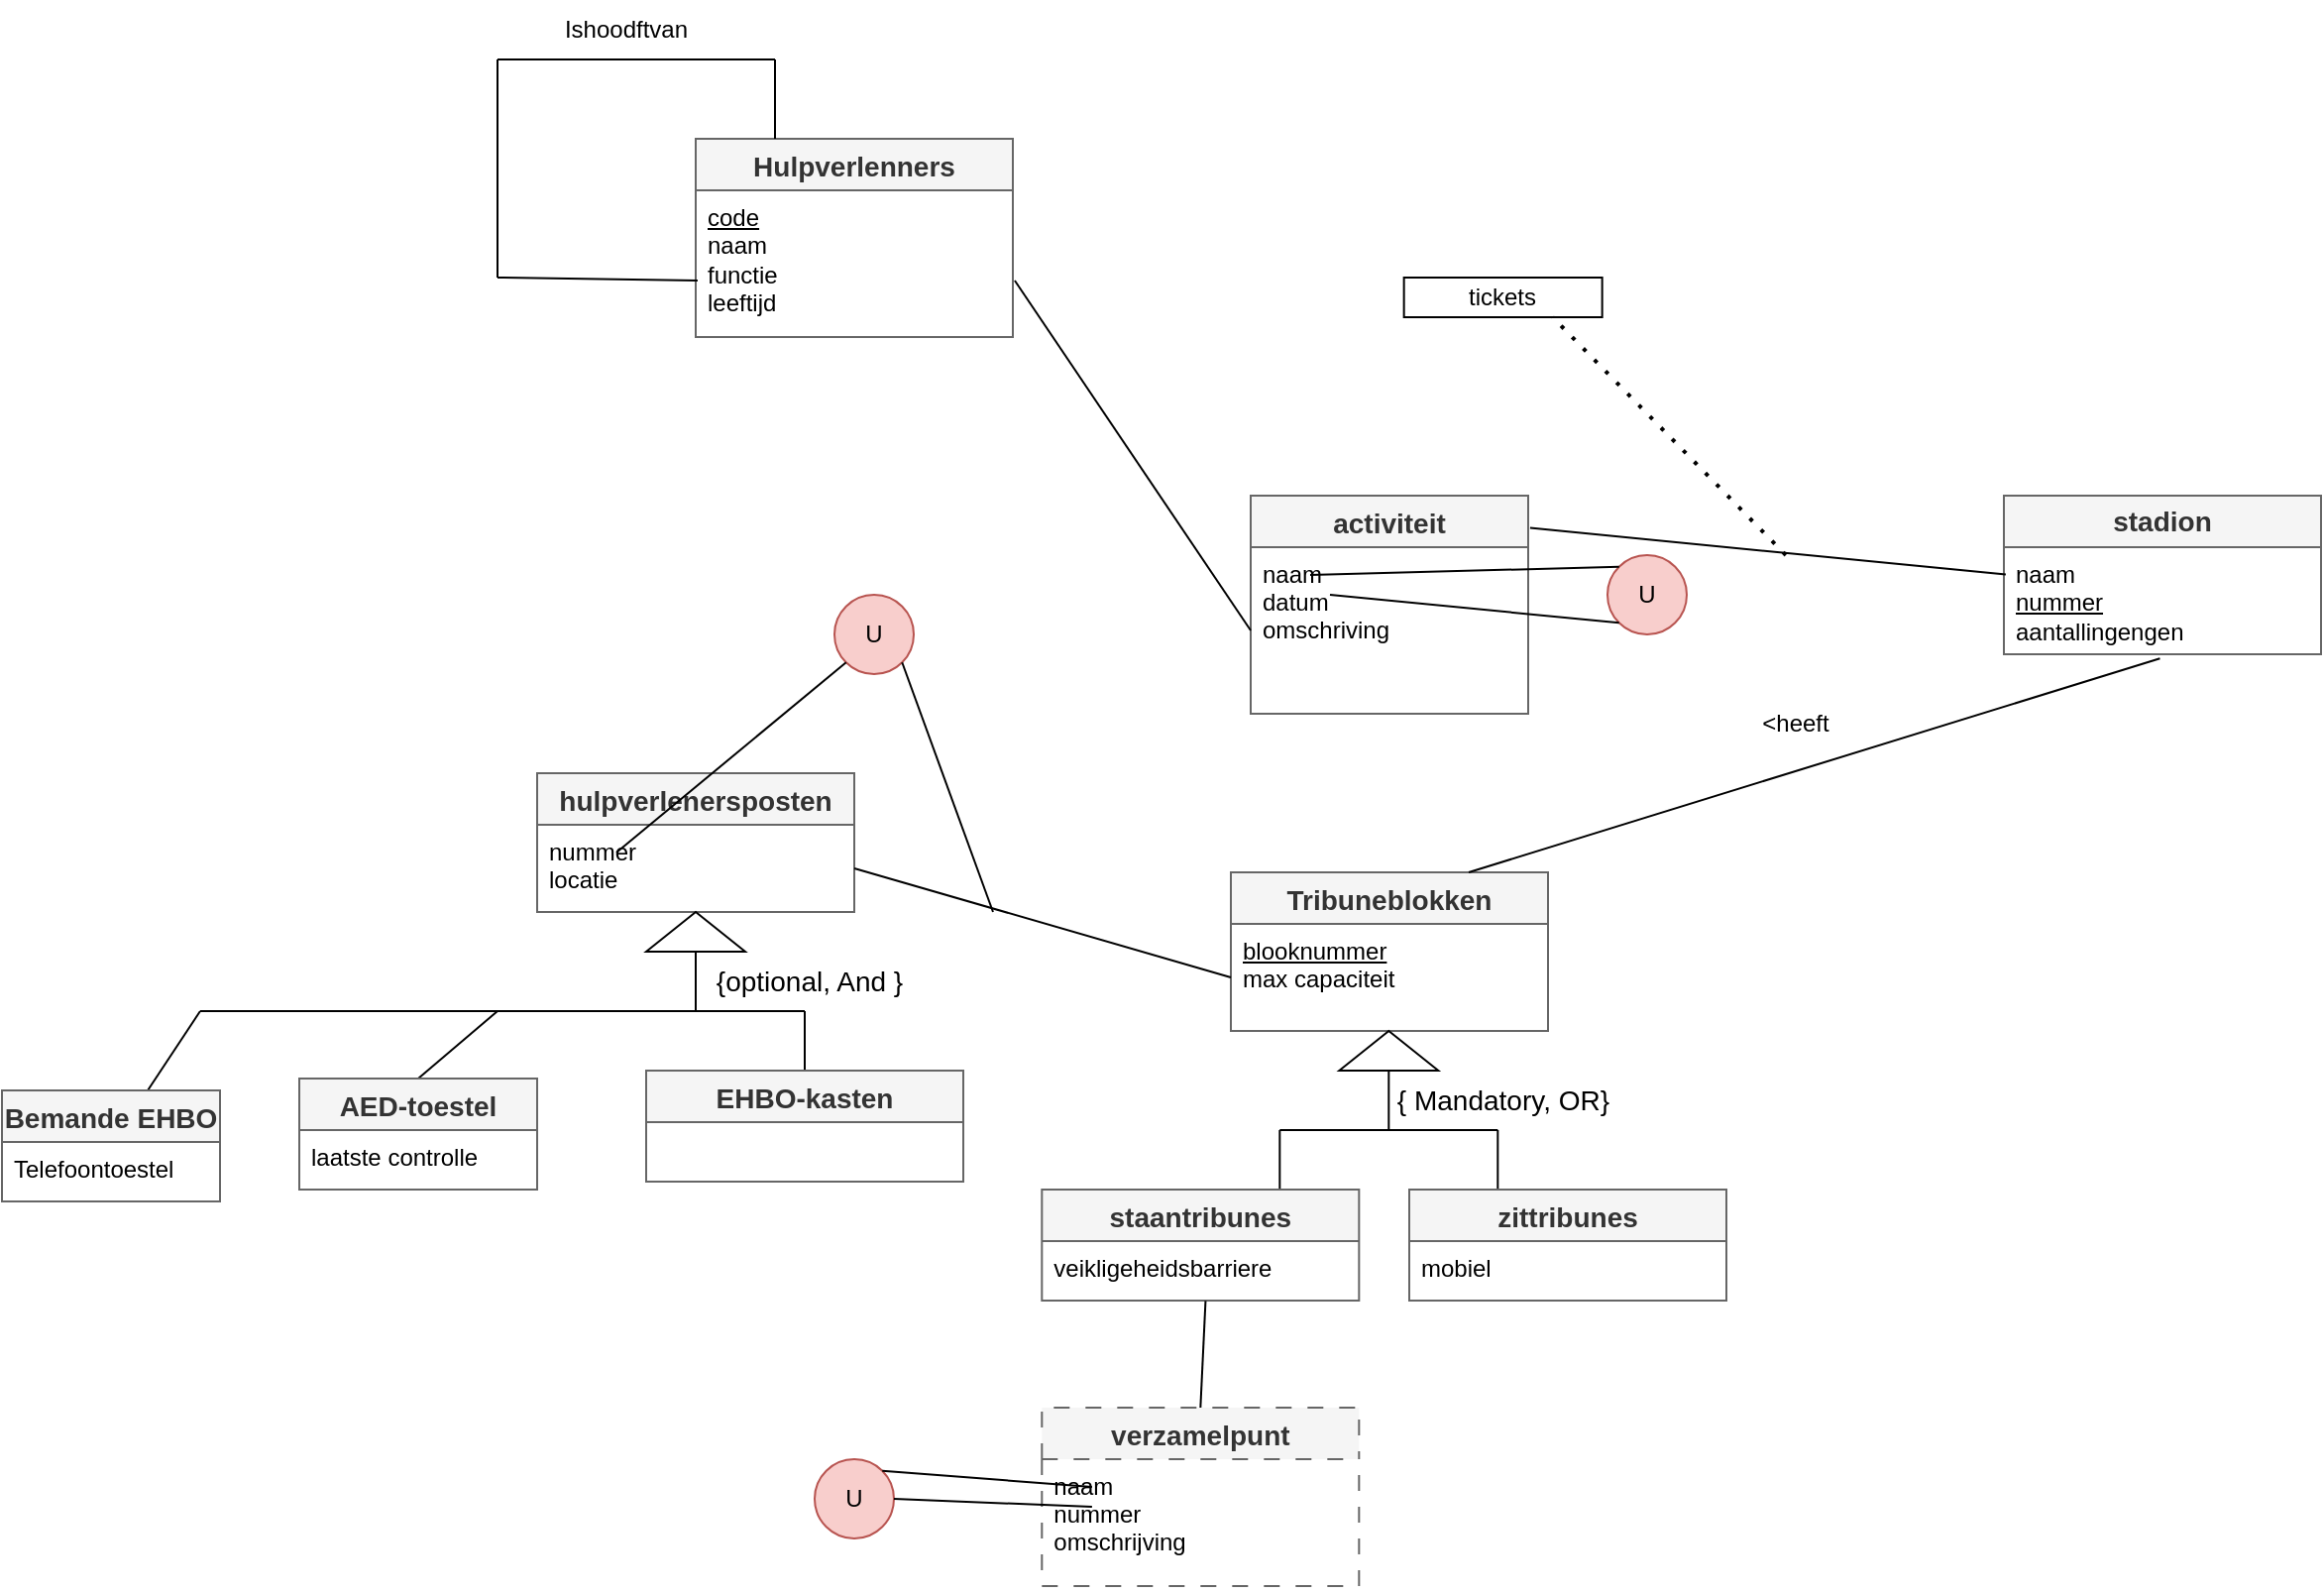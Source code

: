 <mxfile version="24.8.4">
  <diagram name="Page-1" id="8UfXzrM6JscicI2gM-Bm">
    <mxGraphModel dx="2299" dy="1312" grid="1" gridSize="10" guides="1" tooltips="1" connect="1" arrows="1" fold="1" page="1" pageScale="1" pageWidth="850" pageHeight="1100" math="0" shadow="0">
      <root>
        <mxCell id="0" />
        <mxCell id="1" parent="0" />
        <mxCell id="wUI4A6ek1P1sfGZqBGmO-8" value="stadion" style="swimlane;fontStyle=1;childLayout=stackLayout;horizontal=1;startSize=26;horizontalStack=0;resizeParent=1;resizeParentMax=0;resizeLast=0;collapsible=1;marginBottom=0;align=center;fontSize=14;strokeColor=#666666;fillColor=#f5f5f5;fontColor=#333333;whiteSpace=wrap;" vertex="1" parent="1">
          <mxGeometry x="200" y="260" width="160" height="80" as="geometry" />
        </mxCell>
        <mxCell id="wUI4A6ek1P1sfGZqBGmO-9" value="naam&lt;br&gt;&lt;u&gt;nummer&lt;/u&gt;&lt;div&gt;aantallingengen&lt;/div&gt;" style="text;strokeColor=none;fillColor=none;spacingLeft=4;spacingRight=4;overflow=hidden;rotatable=0;points=[[0,0.5],[1,0.5]];portConstraint=eastwest;fontSize=12;fontStyle=0;html=1;" vertex="1" parent="wUI4A6ek1P1sfGZqBGmO-8">
          <mxGeometry y="26" width="160" height="54" as="geometry" />
        </mxCell>
        <mxCell id="wUI4A6ek1P1sfGZqBGmO-10" value="activiteit" style="swimlane;fontStyle=1;childLayout=stackLayout;horizontal=1;startSize=26;horizontalStack=0;resizeParent=1;resizeParentMax=0;resizeLast=0;collapsible=1;marginBottom=0;align=center;fontSize=14;strokeColor=#666666;fillColor=#f5f5f5;fontColor=#333333;" vertex="1" parent="1">
          <mxGeometry x="-180" y="260" width="140" height="110" as="geometry" />
        </mxCell>
        <mxCell id="wUI4A6ek1P1sfGZqBGmO-11" value="naam&#xa;datum&#xa;omschriving" style="text;strokeColor=none;fillColor=none;spacingLeft=4;spacingRight=4;overflow=hidden;rotatable=0;points=[[0,0.5],[1,0.5]];portConstraint=eastwest;fontSize=12;" vertex="1" parent="wUI4A6ek1P1sfGZqBGmO-10">
          <mxGeometry y="26" width="140" height="84" as="geometry" />
        </mxCell>
        <mxCell id="wUI4A6ek1P1sfGZqBGmO-22" value="U" style="ellipse;whiteSpace=wrap;html=1;strokeColor=#b85450;fillColor=#f8cecc;" vertex="1" parent="1">
          <mxGeometry y="290" width="40" height="40" as="geometry" />
        </mxCell>
        <mxCell id="wUI4A6ek1P1sfGZqBGmO-23" value="" style="endArrow=none;html=1;rounded=0;entryX=0;entryY=1;entryDx=0;entryDy=0;" edge="1" parent="1" target="wUI4A6ek1P1sfGZqBGmO-22">
          <mxGeometry width="50" height="50" relative="1" as="geometry">
            <mxPoint x="-140" y="310" as="sourcePoint" />
            <mxPoint x="-290" y="380" as="targetPoint" />
          </mxGeometry>
        </mxCell>
        <mxCell id="wUI4A6ek1P1sfGZqBGmO-24" value="" style="endArrow=none;html=1;rounded=0;entryX=0;entryY=0;entryDx=0;entryDy=0;" edge="1" parent="1" target="wUI4A6ek1P1sfGZqBGmO-22">
          <mxGeometry width="50" height="50" relative="1" as="geometry">
            <mxPoint x="-150" y="300" as="sourcePoint" />
            <mxPoint x="30" y="180" as="targetPoint" />
          </mxGeometry>
        </mxCell>
        <mxCell id="wUI4A6ek1P1sfGZqBGmO-26" value="Tribuneblokken" style="swimlane;fontStyle=1;childLayout=stackLayout;horizontal=1;startSize=26;horizontalStack=0;resizeParent=1;resizeParentMax=0;resizeLast=0;collapsible=1;marginBottom=0;align=center;fontSize=14;strokeColor=#666666;fillColor=#f5f5f5;fontColor=#333333;" vertex="1" parent="1">
          <mxGeometry x="-190" y="450" width="160" height="80" as="geometry" />
        </mxCell>
        <mxCell id="wUI4A6ek1P1sfGZqBGmO-27" value="&lt;u&gt;blooknummer&lt;/u&gt;&lt;br&gt;max capaciteit" style="text;strokeColor=none;fillColor=none;spacingLeft=4;spacingRight=4;overflow=hidden;rotatable=0;points=[[0,0.5],[1,0.5]];portConstraint=eastwest;fontSize=12;html=1;" vertex="1" parent="wUI4A6ek1P1sfGZqBGmO-26">
          <mxGeometry y="26" width="160" height="54" as="geometry" />
        </mxCell>
        <mxCell id="wUI4A6ek1P1sfGZqBGmO-39" value="" style="triangle;whiteSpace=wrap;html=1;direction=north;" vertex="1" parent="1">
          <mxGeometry x="-135.34" y="530" width="50" height="20" as="geometry" />
        </mxCell>
        <mxCell id="wUI4A6ek1P1sfGZqBGmO-40" value="" style="endArrow=none;html=1;rounded=0;entryX=0;entryY=0.5;entryDx=0;entryDy=0;" edge="1" target="wUI4A6ek1P1sfGZqBGmO-39" parent="1">
          <mxGeometry width="50" height="50" relative="1" as="geometry">
            <mxPoint x="-110.34" y="580" as="sourcePoint" />
            <mxPoint x="-65.34" y="490" as="targetPoint" />
          </mxGeometry>
        </mxCell>
        <mxCell id="wUI4A6ek1P1sfGZqBGmO-41" value="" style="endArrow=none;html=1;rounded=0;" edge="1" parent="1">
          <mxGeometry width="50" height="50" relative="1" as="geometry">
            <mxPoint x="-55.34" y="580" as="sourcePoint" />
            <mxPoint x="-165.34" y="580" as="targetPoint" />
          </mxGeometry>
        </mxCell>
        <mxCell id="wUI4A6ek1P1sfGZqBGmO-42" value="" style="endArrow=none;html=1;rounded=0;" edge="1" parent="1">
          <mxGeometry width="50" height="50" relative="1" as="geometry">
            <mxPoint x="-165.34" y="610" as="sourcePoint" />
            <mxPoint x="-165.34" y="580" as="targetPoint" />
          </mxGeometry>
        </mxCell>
        <mxCell id="wUI4A6ek1P1sfGZqBGmO-43" value="" style="endArrow=none;html=1;rounded=0;" edge="1" parent="1">
          <mxGeometry width="50" height="50" relative="1" as="geometry">
            <mxPoint x="-55.34" y="610" as="sourcePoint" />
            <mxPoint x="-55.34" y="580" as="targetPoint" />
          </mxGeometry>
        </mxCell>
        <mxCell id="wUI4A6ek1P1sfGZqBGmO-44" value="{ Mandatory, OR}" style="text;html=1;align=center;verticalAlign=middle;whiteSpace=wrap;rounded=0;fontSize=14;" vertex="1" parent="1">
          <mxGeometry x="-125.34" y="550" width="145.34" height="30" as="geometry" />
        </mxCell>
        <mxCell id="wUI4A6ek1P1sfGZqBGmO-45" value="staantribunes" style="swimlane;fontStyle=1;childLayout=stackLayout;horizontal=1;startSize=26;horizontalStack=0;resizeParent=1;resizeParentMax=0;resizeLast=0;collapsible=1;marginBottom=0;align=center;fontSize=14;strokeColor=#666666;fillColor=#f5f5f5;fontColor=#333333;" vertex="1" parent="1">
          <mxGeometry x="-285.34" y="610" width="160" height="56" as="geometry" />
        </mxCell>
        <mxCell id="wUI4A6ek1P1sfGZqBGmO-46" value="veikligeheidsbarriere" style="text;strokeColor=none;fillColor=none;spacingLeft=4;spacingRight=4;overflow=hidden;rotatable=0;points=[[0,0.5],[1,0.5]];portConstraint=eastwest;fontSize=12;" vertex="1" parent="wUI4A6ek1P1sfGZqBGmO-45">
          <mxGeometry y="26" width="160" height="30" as="geometry" />
        </mxCell>
        <mxCell id="wUI4A6ek1P1sfGZqBGmO-47" value="zittribunes" style="swimlane;fontStyle=1;childLayout=stackLayout;horizontal=1;startSize=26;horizontalStack=0;resizeParent=1;resizeParentMax=0;resizeLast=0;collapsible=1;marginBottom=0;align=center;fontSize=14;strokeColor=#666666;fillColor=#f5f5f5;fontColor=#333333;" vertex="1" parent="1">
          <mxGeometry x="-100" y="610" width="160" height="56" as="geometry" />
        </mxCell>
        <mxCell id="wUI4A6ek1P1sfGZqBGmO-48" value="mobiel" style="text;strokeColor=none;fillColor=none;spacingLeft=4;spacingRight=4;overflow=hidden;rotatable=0;points=[[0,0.5],[1,0.5]];portConstraint=eastwest;fontSize=12;" vertex="1" parent="wUI4A6ek1P1sfGZqBGmO-47">
          <mxGeometry y="26" width="160" height="30" as="geometry" />
        </mxCell>
        <mxCell id="wUI4A6ek1P1sfGZqBGmO-49" value="verzamelpunt" style="swimlane;fontStyle=1;childLayout=stackLayout;horizontal=1;startSize=26;horizontalStack=0;resizeParent=1;resizeParentMax=0;resizeLast=0;collapsible=1;marginBottom=0;align=center;fontSize=14;strokeColor=#666666;fillColor=#f5f5f5;fontColor=#333333;dashed=1;dashPattern=8 8;" vertex="1" parent="1">
          <mxGeometry x="-285.34" y="720" width="160" height="90" as="geometry" />
        </mxCell>
        <mxCell id="wUI4A6ek1P1sfGZqBGmO-50" value="naam&#xa;nummer&#xa;omschrijving" style="text;strokeColor=none;fillColor=none;spacingLeft=4;spacingRight=4;overflow=hidden;rotatable=0;points=[[0,0.5],[1,0.5]];portConstraint=eastwest;fontSize=12;" vertex="1" parent="wUI4A6ek1P1sfGZqBGmO-49">
          <mxGeometry y="26" width="160" height="64" as="geometry" />
        </mxCell>
        <mxCell id="wUI4A6ek1P1sfGZqBGmO-51" value="" style="endArrow=none;html=1;rounded=0;entryX=0.516;entryY=1.006;entryDx=0;entryDy=0;entryPerimeter=0;exitX=0.5;exitY=0;exitDx=0;exitDy=0;" edge="1" parent="1" source="wUI4A6ek1P1sfGZqBGmO-49" target="wUI4A6ek1P1sfGZqBGmO-46">
          <mxGeometry width="50" height="50" relative="1" as="geometry">
            <mxPoint x="110" y="590" as="sourcePoint" />
            <mxPoint x="160" y="540" as="targetPoint" />
          </mxGeometry>
        </mxCell>
        <mxCell id="wUI4A6ek1P1sfGZqBGmO-52" value="U" style="ellipse;whiteSpace=wrap;html=1;strokeColor=#b85450;fillColor=#f8cecc;" vertex="1" parent="1">
          <mxGeometry x="-400" y="746" width="40" height="40" as="geometry" />
        </mxCell>
        <mxCell id="wUI4A6ek1P1sfGZqBGmO-53" value="" style="endArrow=none;html=1;rounded=0;entryX=1;entryY=0;entryDx=0;entryDy=0;exitX=0.158;exitY=0.219;exitDx=0;exitDy=0;exitPerimeter=0;" edge="1" parent="1" source="wUI4A6ek1P1sfGZqBGmO-50" target="wUI4A6ek1P1sfGZqBGmO-52">
          <mxGeometry width="50" height="50" relative="1" as="geometry">
            <mxPoint x="-250" y="660" as="sourcePoint" />
            <mxPoint x="-200" y="610" as="targetPoint" />
          </mxGeometry>
        </mxCell>
        <mxCell id="wUI4A6ek1P1sfGZqBGmO-54" value="" style="endArrow=none;html=1;rounded=0;entryX=0.158;entryY=0.375;entryDx=0;entryDy=0;entryPerimeter=0;exitX=1;exitY=0.5;exitDx=0;exitDy=0;" edge="1" parent="1" source="wUI4A6ek1P1sfGZqBGmO-52" target="wUI4A6ek1P1sfGZqBGmO-50">
          <mxGeometry width="50" height="50" relative="1" as="geometry">
            <mxPoint x="-250" y="660" as="sourcePoint" />
            <mxPoint x="-200" y="610" as="targetPoint" />
          </mxGeometry>
        </mxCell>
        <mxCell id="wUI4A6ek1P1sfGZqBGmO-55" value="hulpverlenersposten" style="swimlane;fontStyle=1;childLayout=stackLayout;horizontal=1;startSize=26;horizontalStack=0;resizeParent=1;resizeParentMax=0;resizeLast=0;collapsible=1;marginBottom=0;align=center;fontSize=14;strokeColor=#666666;fillColor=#f5f5f5;fontColor=#333333;" vertex="1" parent="1">
          <mxGeometry x="-540" y="400" width="160" height="70" as="geometry" />
        </mxCell>
        <mxCell id="wUI4A6ek1P1sfGZqBGmO-56" value="nummer&#xa;locatie&#xa;" style="text;strokeColor=none;fillColor=none;spacingLeft=4;spacingRight=4;overflow=hidden;rotatable=0;points=[[0,0.5],[1,0.5]];portConstraint=eastwest;fontSize=12;" vertex="1" parent="wUI4A6ek1P1sfGZqBGmO-55">
          <mxGeometry y="26" width="160" height="44" as="geometry" />
        </mxCell>
        <mxCell id="wUI4A6ek1P1sfGZqBGmO-57" value="" style="triangle;whiteSpace=wrap;html=1;direction=north;" vertex="1" parent="1">
          <mxGeometry x="-485" y="470" width="50" height="20" as="geometry" />
        </mxCell>
        <mxCell id="wUI4A6ek1P1sfGZqBGmO-58" value="" style="endArrow=none;html=1;rounded=0;entryX=0;entryY=0.5;entryDx=0;entryDy=0;" edge="1" target="wUI4A6ek1P1sfGZqBGmO-57" parent="1">
          <mxGeometry width="50" height="50" relative="1" as="geometry">
            <mxPoint x="-460" y="520" as="sourcePoint" />
            <mxPoint x="-415" y="430" as="targetPoint" />
          </mxGeometry>
        </mxCell>
        <mxCell id="wUI4A6ek1P1sfGZqBGmO-59" value="" style="endArrow=none;html=1;rounded=0;" edge="1" parent="1">
          <mxGeometry width="50" height="50" relative="1" as="geometry">
            <mxPoint x="-405" y="520" as="sourcePoint" />
            <mxPoint x="-515" y="520" as="targetPoint" />
          </mxGeometry>
        </mxCell>
        <mxCell id="wUI4A6ek1P1sfGZqBGmO-60" value="" style="endArrow=none;html=1;rounded=0;exitX=0.5;exitY=0;exitDx=0;exitDy=0;" edge="1" parent="1" source="wUI4A6ek1P1sfGZqBGmO-68">
          <mxGeometry width="50" height="50" relative="1" as="geometry">
            <mxPoint x="-560" y="550" as="sourcePoint" />
            <mxPoint x="-560" y="520" as="targetPoint" />
          </mxGeometry>
        </mxCell>
        <mxCell id="wUI4A6ek1P1sfGZqBGmO-61" value="" style="endArrow=none;html=1;rounded=0;" edge="1" parent="1">
          <mxGeometry width="50" height="50" relative="1" as="geometry">
            <mxPoint x="-405" y="550" as="sourcePoint" />
            <mxPoint x="-405" y="520" as="targetPoint" />
          </mxGeometry>
        </mxCell>
        <mxCell id="wUI4A6ek1P1sfGZqBGmO-62" value="{optional, And }" style="text;html=1;align=center;verticalAlign=middle;whiteSpace=wrap;rounded=0;fontSize=14;" vertex="1" parent="1">
          <mxGeometry x="-475" y="490" width="145" height="30" as="geometry" />
        </mxCell>
        <mxCell id="wUI4A6ek1P1sfGZqBGmO-64" value="" style="endArrow=none;html=1;rounded=0;" edge="1" parent="1">
          <mxGeometry width="50" height="50" relative="1" as="geometry">
            <mxPoint x="-710" y="520" as="sourcePoint" />
            <mxPoint x="-510" y="520" as="targetPoint" />
          </mxGeometry>
        </mxCell>
        <mxCell id="wUI4A6ek1P1sfGZqBGmO-65" value="" style="endArrow=none;html=1;rounded=0;" edge="1" parent="1" target="wUI4A6ek1P1sfGZqBGmO-66">
          <mxGeometry width="50" height="50" relative="1" as="geometry">
            <mxPoint x="-710" y="520" as="sourcePoint" />
            <mxPoint x="-610" y="520" as="targetPoint" />
          </mxGeometry>
        </mxCell>
        <mxCell id="wUI4A6ek1P1sfGZqBGmO-66" value="Bemande EHBO" style="swimlane;fontStyle=1;childLayout=stackLayout;horizontal=1;startSize=26;horizontalStack=0;resizeParent=1;resizeParentMax=0;resizeLast=0;collapsible=1;marginBottom=0;align=center;fontSize=14;strokeColor=#666666;fillColor=#f5f5f5;fontColor=#333333;" vertex="1" parent="1">
          <mxGeometry x="-810" y="560" width="110" height="56" as="geometry" />
        </mxCell>
        <mxCell id="wUI4A6ek1P1sfGZqBGmO-67" value="Telefoontoestel" style="text;strokeColor=none;fillColor=none;spacingLeft=4;spacingRight=4;overflow=hidden;rotatable=0;points=[[0,0.5],[1,0.5]];portConstraint=eastwest;fontSize=12;" vertex="1" parent="wUI4A6ek1P1sfGZqBGmO-66">
          <mxGeometry y="26" width="110" height="30" as="geometry" />
        </mxCell>
        <mxCell id="wUI4A6ek1P1sfGZqBGmO-68" value="AED-toestel" style="swimlane;fontStyle=1;childLayout=stackLayout;horizontal=1;startSize=26;horizontalStack=0;resizeParent=1;resizeParentMax=0;resizeLast=0;collapsible=1;marginBottom=0;align=center;fontSize=14;strokeColor=#666666;fillColor=#f5f5f5;fontColor=#333333;" vertex="1" parent="1">
          <mxGeometry x="-660" y="554" width="120" height="56" as="geometry" />
        </mxCell>
        <mxCell id="wUI4A6ek1P1sfGZqBGmO-69" value="laatste controlle" style="text;strokeColor=none;fillColor=none;spacingLeft=4;spacingRight=4;overflow=hidden;rotatable=0;points=[[0,0.5],[1,0.5]];portConstraint=eastwest;fontSize=12;" vertex="1" parent="wUI4A6ek1P1sfGZqBGmO-68">
          <mxGeometry y="26" width="120" height="30" as="geometry" />
        </mxCell>
        <mxCell id="wUI4A6ek1P1sfGZqBGmO-71" value="EHBO-kasten" style="swimlane;fontStyle=1;childLayout=stackLayout;horizontal=1;startSize=26;horizontalStack=0;resizeParent=1;resizeParentMax=0;resizeLast=0;collapsible=1;marginBottom=0;align=center;fontSize=14;strokeColor=#666666;fillColor=#f5f5f5;fontColor=#333333;" vertex="1" parent="1">
          <mxGeometry x="-485" y="550" width="160" height="56" as="geometry" />
        </mxCell>
        <mxCell id="wUI4A6ek1P1sfGZqBGmO-72" value=" " style="text;strokeColor=none;fillColor=none;spacingLeft=4;spacingRight=4;overflow=hidden;rotatable=0;points=[[0,0.5],[1,0.5]];portConstraint=eastwest;fontSize=12;" vertex="1" parent="wUI4A6ek1P1sfGZqBGmO-71">
          <mxGeometry y="26" width="160" height="30" as="geometry" />
        </mxCell>
        <mxCell id="wUI4A6ek1P1sfGZqBGmO-73" value="Hulpverlenners" style="swimlane;fontStyle=1;childLayout=stackLayout;horizontal=1;startSize=26;horizontalStack=0;resizeParent=1;resizeParentMax=0;resizeLast=0;collapsible=1;marginBottom=0;align=center;fontSize=14;strokeColor=#666666;fillColor=#f5f5f5;fontColor=#333333;" vertex="1" parent="1">
          <mxGeometry x="-460" y="80" width="160" height="100" as="geometry" />
        </mxCell>
        <mxCell id="wUI4A6ek1P1sfGZqBGmO-74" value="&lt;u&gt;code&lt;/u&gt;&lt;div&gt;naam&lt;/div&gt;&lt;div&gt;functie&lt;/div&gt;&lt;div&gt;leeftijd&lt;/div&gt;" style="text;strokeColor=none;fillColor=none;spacingLeft=4;spacingRight=4;overflow=hidden;rotatable=0;points=[[0,0.5],[1,0.5]];portConstraint=eastwest;fontSize=12;html=1;" vertex="1" parent="wUI4A6ek1P1sfGZqBGmO-73">
          <mxGeometry y="26" width="160" height="74" as="geometry" />
        </mxCell>
        <mxCell id="wUI4A6ek1P1sfGZqBGmO-91" value="tickets" style="rounded=0;whiteSpace=wrap;html=1;strokeColor=#000000;" vertex="1" parent="1">
          <mxGeometry x="-102.67" y="150.0" width="100" height="20" as="geometry" />
        </mxCell>
        <mxCell id="wUI4A6ek1P1sfGZqBGmO-92" value="" style="endArrow=none;html=1;rounded=0;entryX=1.007;entryY=0.148;entryDx=0;entryDy=0;entryPerimeter=0;exitX=0.006;exitY=0.255;exitDx=0;exitDy=0;exitPerimeter=0;" edge="1" parent="1" source="wUI4A6ek1P1sfGZqBGmO-9" target="wUI4A6ek1P1sfGZqBGmO-10">
          <mxGeometry width="50" height="50" relative="1" as="geometry">
            <mxPoint x="-130" y="380" as="sourcePoint" />
            <mxPoint x="-80" y="330" as="targetPoint" />
          </mxGeometry>
        </mxCell>
        <mxCell id="wUI4A6ek1P1sfGZqBGmO-93" value="" style="endArrow=none;dashed=1;html=1;dashPattern=1 3;strokeWidth=2;rounded=0;entryX=0.75;entryY=1;entryDx=0;entryDy=0;" edge="1" parent="1" target="wUI4A6ek1P1sfGZqBGmO-91">
          <mxGeometry width="50" height="50" relative="1" as="geometry">
            <mxPoint x="90" y="290" as="sourcePoint" />
            <mxPoint x="-80" y="330" as="targetPoint" />
          </mxGeometry>
        </mxCell>
        <mxCell id="wUI4A6ek1P1sfGZqBGmO-95" value="" style="endArrow=none;html=1;rounded=0;entryX=0.75;entryY=0;entryDx=0;entryDy=0;exitX=0.492;exitY=1.039;exitDx=0;exitDy=0;exitPerimeter=0;" edge="1" parent="1" source="wUI4A6ek1P1sfGZqBGmO-9" target="wUI4A6ek1P1sfGZqBGmO-26">
          <mxGeometry width="50" height="50" relative="1" as="geometry">
            <mxPoint x="-130" y="380" as="sourcePoint" />
            <mxPoint x="-80" y="330" as="targetPoint" />
          </mxGeometry>
        </mxCell>
        <mxCell id="wUI4A6ek1P1sfGZqBGmO-96" value="" style="endArrow=none;html=1;rounded=0;entryX=1;entryY=0.5;entryDx=0;entryDy=0;exitX=0;exitY=0.5;exitDx=0;exitDy=0;" edge="1" parent="1" source="wUI4A6ek1P1sfGZqBGmO-27" target="wUI4A6ek1P1sfGZqBGmO-56">
          <mxGeometry width="50" height="50" relative="1" as="geometry">
            <mxPoint x="-130" y="380" as="sourcePoint" />
            <mxPoint x="-80" y="330" as="targetPoint" />
          </mxGeometry>
        </mxCell>
        <mxCell id="wUI4A6ek1P1sfGZqBGmO-98" value="" style="endArrow=none;html=1;rounded=0;entryX=0.006;entryY=0.615;entryDx=0;entryDy=0;entryPerimeter=0;" edge="1" parent="1" target="wUI4A6ek1P1sfGZqBGmO-74">
          <mxGeometry width="50" height="50" relative="1" as="geometry">
            <mxPoint x="-560" y="150" as="sourcePoint" />
            <mxPoint x="-80" y="330" as="targetPoint" />
          </mxGeometry>
        </mxCell>
        <mxCell id="wUI4A6ek1P1sfGZqBGmO-99" value="" style="endArrow=none;html=1;rounded=0;" edge="1" parent="1">
          <mxGeometry width="50" height="50" relative="1" as="geometry">
            <mxPoint x="-560" y="40" as="sourcePoint" />
            <mxPoint x="-560" y="150" as="targetPoint" />
          </mxGeometry>
        </mxCell>
        <mxCell id="wUI4A6ek1P1sfGZqBGmO-100" value="" style="endArrow=none;html=1;rounded=0;" edge="1" parent="1">
          <mxGeometry width="50" height="50" relative="1" as="geometry">
            <mxPoint x="-420" y="40" as="sourcePoint" />
            <mxPoint x="-560" y="40" as="targetPoint" />
          </mxGeometry>
        </mxCell>
        <mxCell id="wUI4A6ek1P1sfGZqBGmO-101" value="" style="endArrow=none;html=1;rounded=0;exitX=0.25;exitY=0;exitDx=0;exitDy=0;" edge="1" parent="1" source="wUI4A6ek1P1sfGZqBGmO-73">
          <mxGeometry width="50" height="50" relative="1" as="geometry">
            <mxPoint x="-130" y="380" as="sourcePoint" />
            <mxPoint x="-420" y="40" as="targetPoint" />
          </mxGeometry>
        </mxCell>
        <mxCell id="wUI4A6ek1P1sfGZqBGmO-102" value="" style="endArrow=none;html=1;rounded=0;entryX=1.006;entryY=0.615;entryDx=0;entryDy=0;entryPerimeter=0;exitX=0;exitY=0.5;exitDx=0;exitDy=0;" edge="1" parent="1" source="wUI4A6ek1P1sfGZqBGmO-11" target="wUI4A6ek1P1sfGZqBGmO-74">
          <mxGeometry width="50" height="50" relative="1" as="geometry">
            <mxPoint x="-130" y="380" as="sourcePoint" />
            <mxPoint x="-80" y="330" as="targetPoint" />
          </mxGeometry>
        </mxCell>
        <mxCell id="wUI4A6ek1P1sfGZqBGmO-103" value="Ishoodftvan" style="text;html=1;align=center;verticalAlign=middle;whiteSpace=wrap;rounded=0;" vertex="1" parent="1">
          <mxGeometry x="-570" y="10" width="150" height="30" as="geometry" />
        </mxCell>
        <mxCell id="wUI4A6ek1P1sfGZqBGmO-104" value="&amp;lt;heeft" style="text;html=1;align=center;verticalAlign=middle;whiteSpace=wrap;rounded=0;" vertex="1" parent="1">
          <mxGeometry x="30" y="360" width="130" height="30" as="geometry" />
        </mxCell>
        <mxCell id="wUI4A6ek1P1sfGZqBGmO-105" value="U" style="ellipse;whiteSpace=wrap;html=1;strokeColor=#b85450;fillColor=#f8cecc;" vertex="1" parent="1">
          <mxGeometry x="-390" y="310" width="40" height="40" as="geometry" />
        </mxCell>
        <mxCell id="wUI4A6ek1P1sfGZqBGmO-106" value="" style="endArrow=none;html=1;rounded=0;entryX=1;entryY=1;entryDx=0;entryDy=0;" edge="1" parent="1" target="wUI4A6ek1P1sfGZqBGmO-105">
          <mxGeometry width="50" height="50" relative="1" as="geometry">
            <mxPoint x="-310" y="470" as="sourcePoint" />
            <mxPoint x="-80" y="330" as="targetPoint" />
          </mxGeometry>
        </mxCell>
        <mxCell id="wUI4A6ek1P1sfGZqBGmO-108" value="" style="endArrow=none;html=1;rounded=0;entryX=0;entryY=1;entryDx=0;entryDy=0;exitX=0.25;exitY=0.318;exitDx=0;exitDy=0;exitPerimeter=0;" edge="1" parent="1" source="wUI4A6ek1P1sfGZqBGmO-56" target="wUI4A6ek1P1sfGZqBGmO-105">
          <mxGeometry width="50" height="50" relative="1" as="geometry">
            <mxPoint x="-130" y="380" as="sourcePoint" />
            <mxPoint x="-80" y="330" as="targetPoint" />
          </mxGeometry>
        </mxCell>
      </root>
    </mxGraphModel>
  </diagram>
</mxfile>
